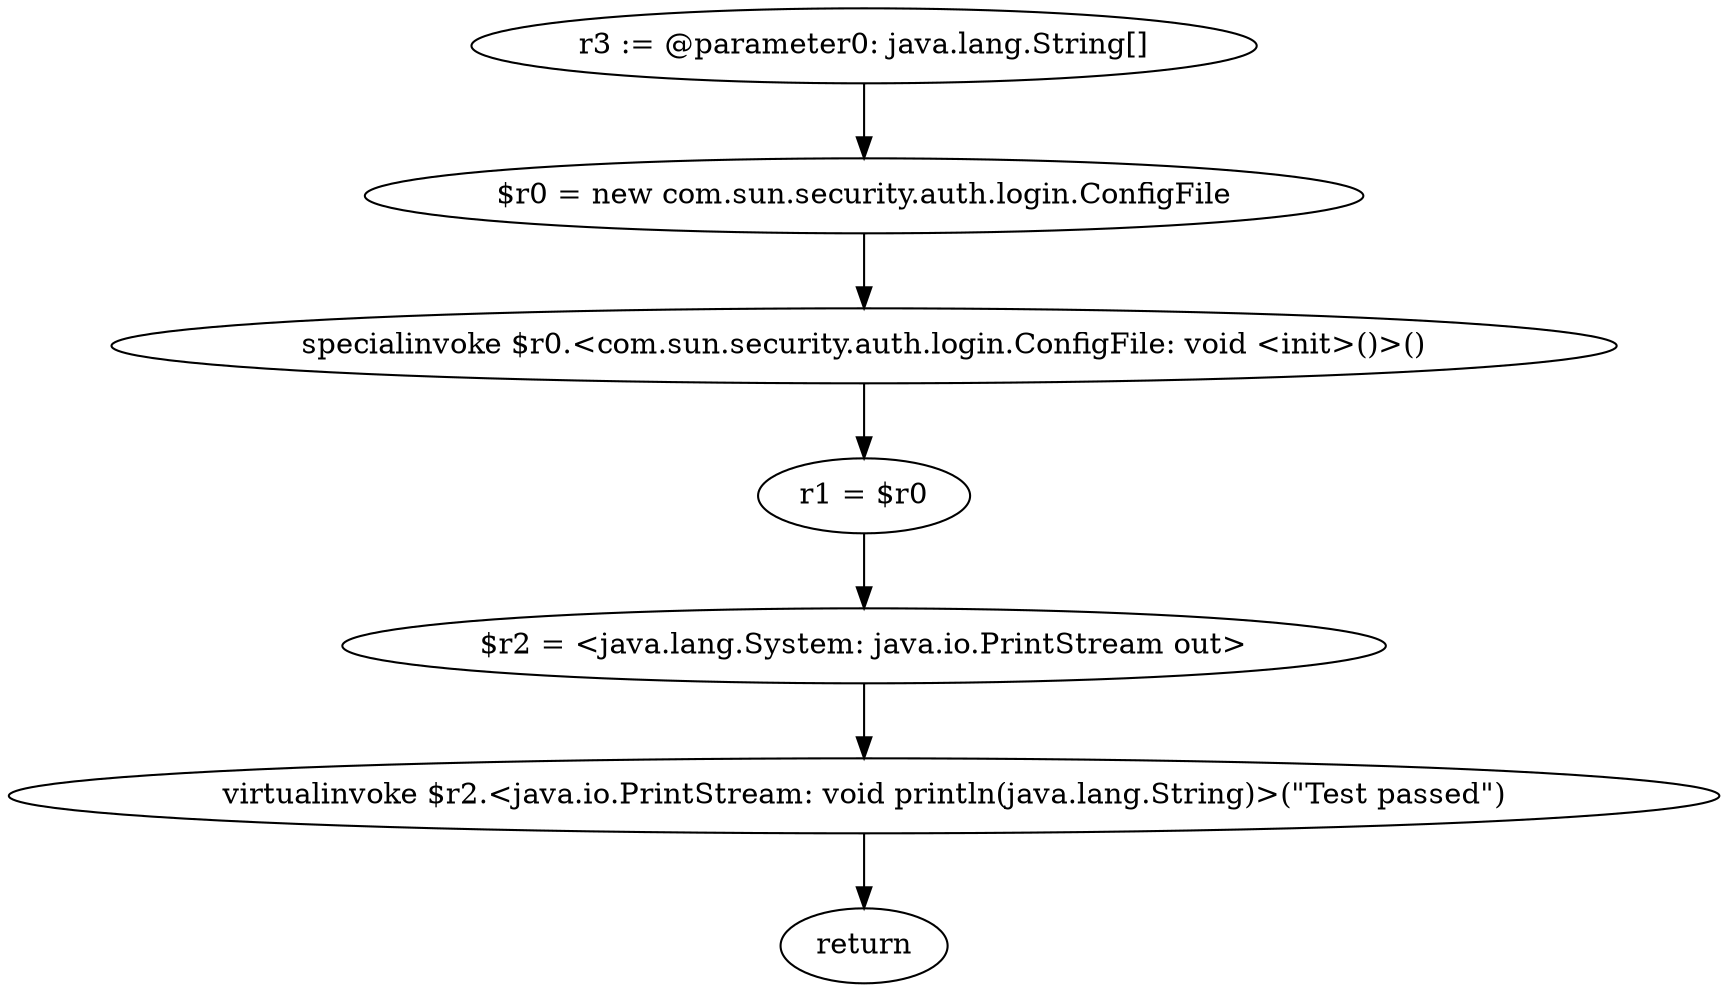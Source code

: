 digraph "unitGraph" {
    "r3 := @parameter0: java.lang.String[]"
    "$r0 = new com.sun.security.auth.login.ConfigFile"
    "specialinvoke $r0.<com.sun.security.auth.login.ConfigFile: void <init>()>()"
    "r1 = $r0"
    "$r2 = <java.lang.System: java.io.PrintStream out>"
    "virtualinvoke $r2.<java.io.PrintStream: void println(java.lang.String)>(\"Test passed\")"
    "return"
    "r3 := @parameter0: java.lang.String[]"->"$r0 = new com.sun.security.auth.login.ConfigFile";
    "$r0 = new com.sun.security.auth.login.ConfigFile"->"specialinvoke $r0.<com.sun.security.auth.login.ConfigFile: void <init>()>()";
    "specialinvoke $r0.<com.sun.security.auth.login.ConfigFile: void <init>()>()"->"r1 = $r0";
    "r1 = $r0"->"$r2 = <java.lang.System: java.io.PrintStream out>";
    "$r2 = <java.lang.System: java.io.PrintStream out>"->"virtualinvoke $r2.<java.io.PrintStream: void println(java.lang.String)>(\"Test passed\")";
    "virtualinvoke $r2.<java.io.PrintStream: void println(java.lang.String)>(\"Test passed\")"->"return";
}
